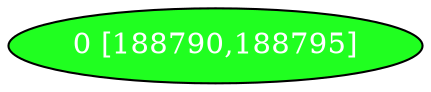 diGraph libnss3{
	libnss3_0  [style=filled fillcolor="#20FF20" fontcolor="#ffffff" shape=oval label="0 [188790,188795]"]


}